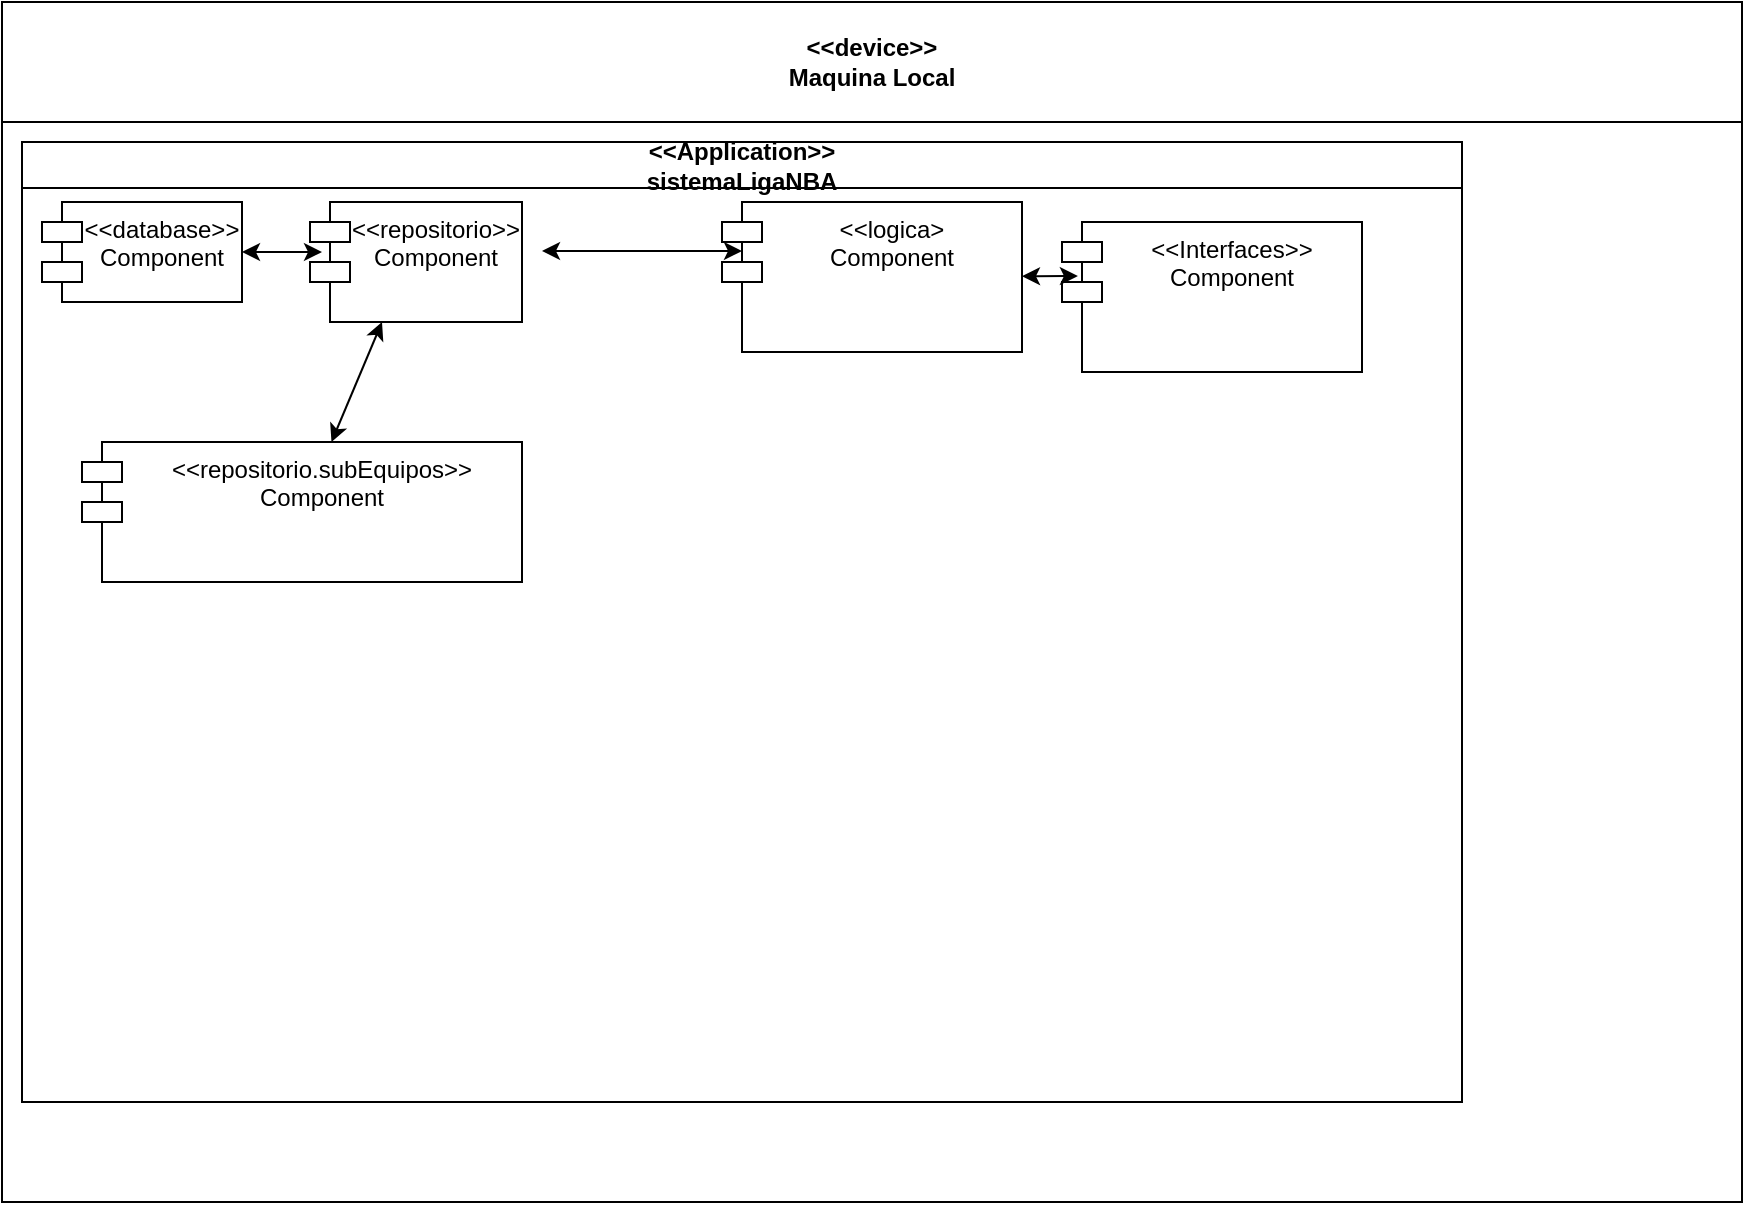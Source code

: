 <mxfile version="20.5.3" type="device"><diagram id="iXEDoNJG7Ow4taUzqw-S" name="Página-1"><mxGraphModel dx="1260" dy="725" grid="1" gridSize="10" guides="1" tooltips="1" connect="1" arrows="1" fold="1" page="1" pageScale="1" pageWidth="827" pageHeight="1169" math="0" shadow="0"><root><mxCell id="0"/><mxCell id="1" parent="0"/><mxCell id="nkEQsXfUu7JQt_vOuDiP-2" value="&amp;lt;&amp;lt;device&amp;gt;&amp;gt;&lt;br&gt;Maquina Local" style="swimlane;whiteSpace=wrap;html=1;fillColor=#FFFFFF;fillStyle=solid;gradientColor=none;swimlaneFillColor=#FFFFFF;startSize=60;" parent="1" vertex="1"><mxGeometry x="180" y="130" width="870" height="600" as="geometry"/></mxCell><mxCell id="1RVZ33QSGzoDclIA5v6R-3" value="&lt;&lt;logica&gt;&#10;Component" style="shape=module;align=left;spacingLeft=20;align=center;verticalAlign=top;" vertex="1" parent="nkEQsXfUu7JQt_vOuDiP-2"><mxGeometry x="360" y="100" width="150" height="75" as="geometry"/></mxCell><mxCell id="1RVZ33QSGzoDclIA5v6R-4" value="&lt;&lt;Interfaces&gt;&gt;&#10;Component" style="shape=module;align=left;spacingLeft=20;align=center;verticalAlign=top;" vertex="1" parent="nkEQsXfUu7JQt_vOuDiP-2"><mxGeometry x="530" y="110" width="150" height="75" as="geometry"/></mxCell><mxCell id="1RVZ33QSGzoDclIA5v6R-5" value="&lt;&lt;database&gt;&gt;&#10;Component" style="shape=module;align=left;spacingLeft=20;align=center;verticalAlign=top;" vertex="1" parent="nkEQsXfUu7JQt_vOuDiP-2"><mxGeometry x="20" y="100" width="100" height="50" as="geometry"/></mxCell><mxCell id="1RVZ33QSGzoDclIA5v6R-6" value="&lt;&lt;repositorio&gt;&gt;&#10;Component" style="shape=module;align=left;spacingLeft=20;align=center;verticalAlign=top;" vertex="1" parent="nkEQsXfUu7JQt_vOuDiP-2"><mxGeometry x="154" y="100" width="106" height="60" as="geometry"/></mxCell><mxCell id="1RVZ33QSGzoDclIA5v6R-7" value="&lt;&lt;repositorio.subEquipos&gt;&gt;&#10;Component" style="shape=module;align=left;spacingLeft=20;align=center;verticalAlign=top;" vertex="1" parent="nkEQsXfUu7JQt_vOuDiP-2"><mxGeometry x="40" y="220" width="220" height="70" as="geometry"/></mxCell><mxCell id="1RVZ33QSGzoDclIA5v6R-8" value="" style="endArrow=classic;startArrow=classic;html=1;rounded=0;" edge="1" parent="nkEQsXfUu7JQt_vOuDiP-2" source="1RVZ33QSGzoDclIA5v6R-5"><mxGeometry width="50" height="50" relative="1" as="geometry"><mxPoint x="110" y="175" as="sourcePoint"/><mxPoint x="160" y="125" as="targetPoint"/></mxGeometry></mxCell><mxCell id="1RVZ33QSGzoDclIA5v6R-9" value="" style="endArrow=classic;startArrow=classic;html=1;rounded=0;" edge="1" parent="nkEQsXfUu7JQt_vOuDiP-2" source="1RVZ33QSGzoDclIA5v6R-7"><mxGeometry width="50" height="50" relative="1" as="geometry"><mxPoint x="140" y="210" as="sourcePoint"/><mxPoint x="190" y="160" as="targetPoint"/></mxGeometry></mxCell><mxCell id="1RVZ33QSGzoDclIA5v6R-10" value="" style="endArrow=classic;startArrow=classic;html=1;rounded=0;" edge="1" parent="nkEQsXfUu7JQt_vOuDiP-2"><mxGeometry width="50" height="50" relative="1" as="geometry"><mxPoint x="270" y="124.5" as="sourcePoint"/><mxPoint x="370" y="124.5" as="targetPoint"/><Array as="points"><mxPoint x="370" y="124.5"/></Array></mxGeometry></mxCell><mxCell id="1RVZ33QSGzoDclIA5v6R-11" value="" style="endArrow=classic;startArrow=classic;html=1;rounded=0;entryX=0.053;entryY=0.36;entryDx=0;entryDy=0;entryPerimeter=0;" edge="1" parent="nkEQsXfUu7JQt_vOuDiP-2" source="1RVZ33QSGzoDclIA5v6R-3" target="1RVZ33QSGzoDclIA5v6R-4"><mxGeometry width="50" height="50" relative="1" as="geometry"><mxPoint x="490" y="175" as="sourcePoint"/><mxPoint x="540" y="125" as="targetPoint"/></mxGeometry></mxCell><mxCell id="1RVZ33QSGzoDclIA5v6R-12" value="&amp;lt;&amp;lt;Application&amp;gt;&amp;gt;&lt;br&gt;sistemaLigaNBA" style="swimlane;whiteSpace=wrap;html=1;movable=1;resizable=1;rotatable=1;deletable=1;editable=1;connectable=1;" vertex="1" parent="1"><mxGeometry x="190" y="200" width="720" height="480" as="geometry"/></mxCell></root></mxGraphModel></diagram></mxfile>